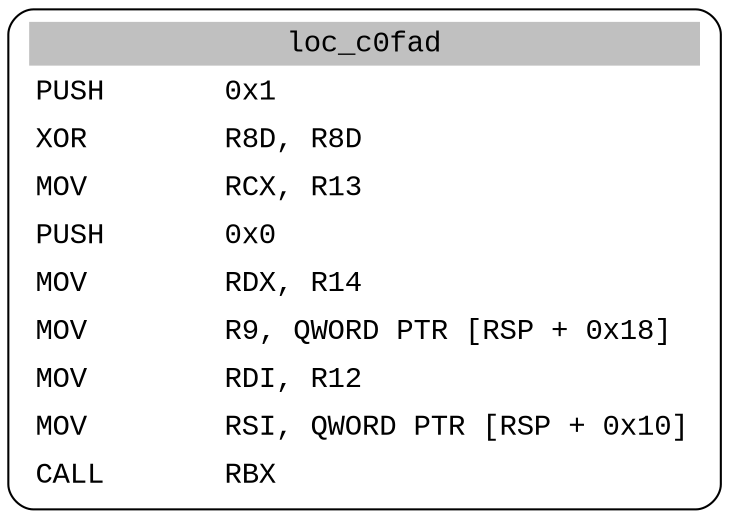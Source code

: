 digraph asm_graph {
1941 [
shape="Mrecord" fontname="Courier New"label =<<table border="0" cellborder="0" cellpadding="3"><tr><td align="center" colspan="2" bgcolor="grey">loc_c0fad</td></tr><tr><td align="left">PUSH       0x1</td></tr><tr><td align="left">XOR        R8D, R8D</td></tr><tr><td align="left">MOV        RCX, R13</td></tr><tr><td align="left">PUSH       0x0</td></tr><tr><td align="left">MOV        RDX, R14</td></tr><tr><td align="left">MOV        R9, QWORD PTR [RSP + 0x18]</td></tr><tr><td align="left">MOV        RDI, R12</td></tr><tr><td align="left">MOV        RSI, QWORD PTR [RSP + 0x10]</td></tr><tr><td align="left">CALL       RBX</td></tr></table>> ];
}